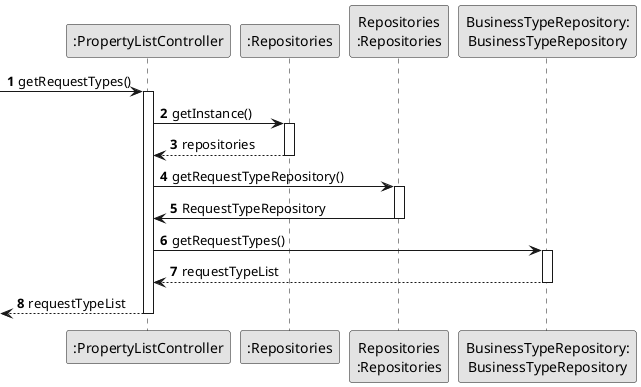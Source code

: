 @startuml
'https://plantuml.com/sequence-diagram

skinparam monochrome true
skinparam packageStyle rectangle
skinparam shadowing false

autonumber 1
participant ":PropertyListController" as CTRL
participant ":Repositories" as RepositorySingleton
participant "Repositories\n:Repositories" as PLAT
participant "BusinessTypeRepository:\nBusinessTypeRepository" as BTR

-> CTRL : getRequestTypes()
activate CTRL


        CTRL -> RepositorySingleton : getInstance()
    activate RepositorySingleton

    RepositorySingleton --> CTRL: repositories
    deactivate RepositorySingleton

    CTRL -> PLAT : getRequestTypeRepository()
    activate PLAT

        PLAT -> CTRL : RequestTypeRepository
    deactivate PLAT

    CTRL -> BTR : getRequestTypes()
    activate BTR

        BTR --> CTRL : requestTypeList
    autonumber 8
    deactivate BTR

<-- CTRL : requestTypeList
deactivate CTRL

@enduml